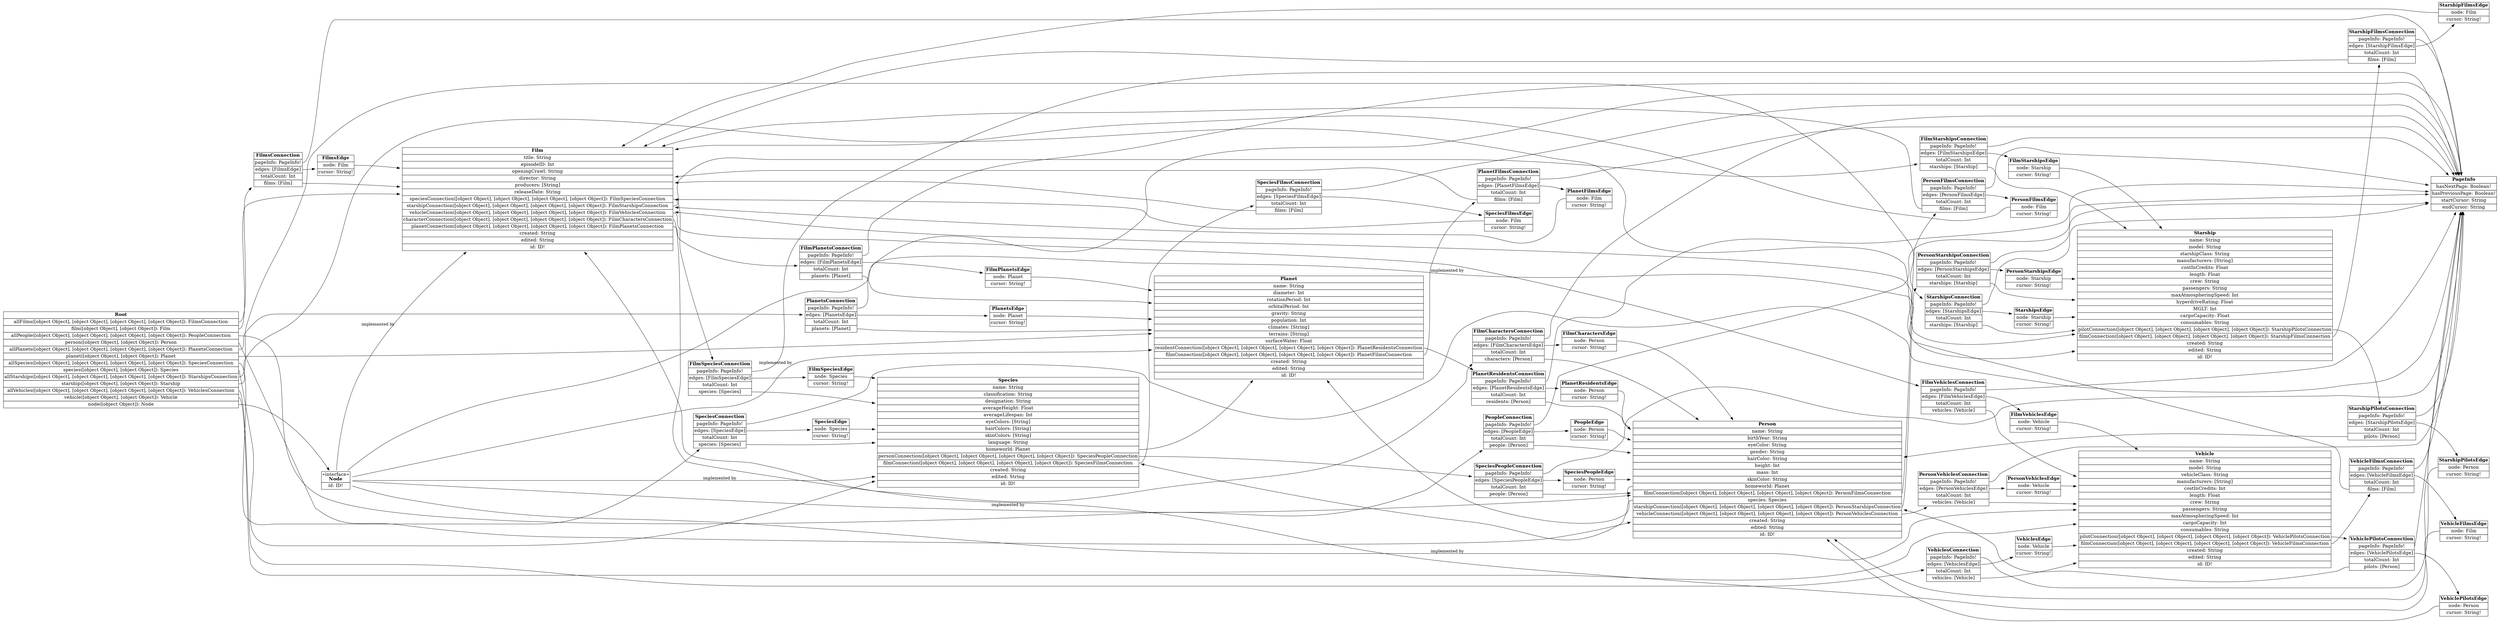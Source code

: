 digraph erd {
graph [
  rankdir = "LR"
];
node [
  fontsize = "16"
  shape = "plaintext"
];
edge [
];
"Root" [label=<<TABLE COLOR="BLACK" BORDER="0" CELLBORDER="1" CELLSPACING="0"><TR><TD PORT="__title"><FONT COLOR="BLACK"><B>Root</B></FONT></TD></TR><TR><TD ALIGN="CENTER" PORT="allFilmsport"><FONT COLOR="BLACK">allFilms([object Object], [object Object], [object Object], [object Object]): FilmsConnection</FONT></TD></TR>,<TR><TD ALIGN="CENTER" PORT="filmport"><FONT COLOR="BLACK">film([object Object], [object Object]): Film</FONT></TD></TR>,<TR><TD ALIGN="CENTER" PORT="allPeopleport"><FONT COLOR="BLACK">allPeople([object Object], [object Object], [object Object], [object Object]): PeopleConnection</FONT></TD></TR>,<TR><TD ALIGN="CENTER" PORT="personport"><FONT COLOR="BLACK">person([object Object], [object Object]): Person</FONT></TD></TR>,<TR><TD ALIGN="CENTER" PORT="allPlanetsport"><FONT COLOR="BLACK">allPlanets([object Object], [object Object], [object Object], [object Object]): PlanetsConnection</FONT></TD></TR>,<TR><TD ALIGN="CENTER" PORT="planetport"><FONT COLOR="BLACK">planet([object Object], [object Object]): Planet</FONT></TD></TR>,<TR><TD ALIGN="CENTER" PORT="allSpeciesport"><FONT COLOR="BLACK">allSpecies([object Object], [object Object], [object Object], [object Object]): SpeciesConnection</FONT></TD></TR>,<TR><TD ALIGN="CENTER" PORT="speciesport"><FONT COLOR="BLACK">species([object Object], [object Object]): Species</FONT></TD></TR>,<TR><TD ALIGN="CENTER" PORT="allStarshipsport"><FONT COLOR="BLACK">allStarships([object Object], [object Object], [object Object], [object Object]): StarshipsConnection</FONT></TD></TR>,<TR><TD ALIGN="CENTER" PORT="starshipport"><FONT COLOR="BLACK">starship([object Object], [object Object]): Starship</FONT></TD></TR>,<TR><TD ALIGN="CENTER" PORT="allVehiclesport"><FONT COLOR="BLACK">allVehicles([object Object], [object Object], [object Object], [object Object]): VehiclesConnection</FONT></TD></TR>,<TR><TD ALIGN="CENTER" PORT="vehicleport"><FONT COLOR="BLACK">vehicle([object Object], [object Object]): Vehicle</FONT></TD></TR>,<TR><TD ALIGN="CENTER" PORT="nodeport"><FONT COLOR="BLACK">node([object Object]): Node</FONT></TD></TR></TABLE>>];
"FilmsConnection" [label=<<TABLE COLOR="BLACK" BORDER="0" CELLBORDER="1" CELLSPACING="0"><TR><TD PORT="__title"><FONT COLOR="BLACK"><B>FilmsConnection</B></FONT></TD></TR><TR><TD ALIGN="CENTER" PORT="pageInfoport"><FONT COLOR="BLACK">pageInfo: PageInfo!</FONT></TD></TR>,<TR><TD ALIGN="CENTER" PORT="edgesport"><FONT COLOR="BLACK">edges: [FilmsEdge]</FONT></TD></TR>,<TR><TD ALIGN="CENTER" PORT="totalCountport"><FONT COLOR="BLACK">totalCount: Int</FONT></TD></TR>,<TR><TD ALIGN="CENTER" PORT="filmsport"><FONT COLOR="BLACK">films: [Film]</FONT></TD></TR></TABLE>>];
"Film" [label=<<TABLE COLOR="BLACK" BORDER="0" CELLBORDER="1" CELLSPACING="0"><TR><TD PORT="__title"><FONT COLOR="BLACK"><B>Film</B></FONT></TD></TR><TR><TD ALIGN="CENTER" PORT="titleport"><FONT COLOR="BLACK">title: String</FONT></TD></TR>,<TR><TD ALIGN="CENTER" PORT="episodeIDport"><FONT COLOR="BLACK">episodeID: Int</FONT></TD></TR>,<TR><TD ALIGN="CENTER" PORT="openingCrawlport"><FONT COLOR="BLACK">openingCrawl: String</FONT></TD></TR>,<TR><TD ALIGN="CENTER" PORT="directorport"><FONT COLOR="BLACK">director: String</FONT></TD></TR>,<TR><TD ALIGN="CENTER" PORT="producersport"><FONT COLOR="BLACK">producers: [String]</FONT></TD></TR>,<TR><TD ALIGN="CENTER" PORT="releaseDateport"><FONT COLOR="BLACK">releaseDate: String</FONT></TD></TR>,<TR><TD ALIGN="CENTER" PORT="speciesConnectionport"><FONT COLOR="BLACK">speciesConnection([object Object], [object Object], [object Object], [object Object]): FilmSpeciesConnection</FONT></TD></TR>,<TR><TD ALIGN="CENTER" PORT="starshipConnectionport"><FONT COLOR="BLACK">starshipConnection([object Object], [object Object], [object Object], [object Object]): FilmStarshipsConnection</FONT></TD></TR>,<TR><TD ALIGN="CENTER" PORT="vehicleConnectionport"><FONT COLOR="BLACK">vehicleConnection([object Object], [object Object], [object Object], [object Object]): FilmVehiclesConnection</FONT></TD></TR>,<TR><TD ALIGN="CENTER" PORT="characterConnectionport"><FONT COLOR="BLACK">characterConnection([object Object], [object Object], [object Object], [object Object]): FilmCharactersConnection</FONT></TD></TR>,<TR><TD ALIGN="CENTER" PORT="planetConnectionport"><FONT COLOR="BLACK">planetConnection([object Object], [object Object], [object Object], [object Object]): FilmPlanetsConnection</FONT></TD></TR>,<TR><TD ALIGN="CENTER" PORT="createdport"><FONT COLOR="BLACK">created: String</FONT></TD></TR>,<TR><TD ALIGN="CENTER" PORT="editedport"><FONT COLOR="BLACK">edited: String</FONT></TD></TR>,<TR><TD ALIGN="CENTER" PORT="idport"><FONT COLOR="BLACK">id: ID!</FONT></TD></TR></TABLE>>];
"PeopleConnection" [label=<<TABLE COLOR="BLACK" BORDER="0" CELLBORDER="1" CELLSPACING="0"><TR><TD PORT="__title"><FONT COLOR="BLACK"><B>PeopleConnection</B></FONT></TD></TR><TR><TD ALIGN="CENTER" PORT="pageInfoport"><FONT COLOR="BLACK">pageInfo: PageInfo!</FONT></TD></TR>,<TR><TD ALIGN="CENTER" PORT="edgesport"><FONT COLOR="BLACK">edges: [PeopleEdge]</FONT></TD></TR>,<TR><TD ALIGN="CENTER" PORT="totalCountport"><FONT COLOR="BLACK">totalCount: Int</FONT></TD></TR>,<TR><TD ALIGN="CENTER" PORT="peopleport"><FONT COLOR="BLACK">people: [Person]</FONT></TD></TR></TABLE>>];
"Person" [label=<<TABLE COLOR="BLACK" BORDER="0" CELLBORDER="1" CELLSPACING="0"><TR><TD PORT="__title"><FONT COLOR="BLACK"><B>Person</B></FONT></TD></TR><TR><TD ALIGN="CENTER" PORT="nameport"><FONT COLOR="BLACK">name: String</FONT></TD></TR>,<TR><TD ALIGN="CENTER" PORT="birthYearport"><FONT COLOR="BLACK">birthYear: String</FONT></TD></TR>,<TR><TD ALIGN="CENTER" PORT="eyeColorport"><FONT COLOR="BLACK">eyeColor: String</FONT></TD></TR>,<TR><TD ALIGN="CENTER" PORT="genderport"><FONT COLOR="BLACK">gender: String</FONT></TD></TR>,<TR><TD ALIGN="CENTER" PORT="hairColorport"><FONT COLOR="BLACK">hairColor: String</FONT></TD></TR>,<TR><TD ALIGN="CENTER" PORT="heightport"><FONT COLOR="BLACK">height: Int</FONT></TD></TR>,<TR><TD ALIGN="CENTER" PORT="massport"><FONT COLOR="BLACK">mass: Int</FONT></TD></TR>,<TR><TD ALIGN="CENTER" PORT="skinColorport"><FONT COLOR="BLACK">skinColor: String</FONT></TD></TR>,<TR><TD ALIGN="CENTER" PORT="homeworldport"><FONT COLOR="BLACK">homeworld: Planet</FONT></TD></TR>,<TR><TD ALIGN="CENTER" PORT="filmConnectionport"><FONT COLOR="BLACK">filmConnection([object Object], [object Object], [object Object], [object Object]): PersonFilmsConnection</FONT></TD></TR>,<TR><TD ALIGN="CENTER" PORT="speciesport"><FONT COLOR="BLACK">species: Species</FONT></TD></TR>,<TR><TD ALIGN="CENTER" PORT="starshipConnectionport"><FONT COLOR="BLACK">starshipConnection([object Object], [object Object], [object Object], [object Object]): PersonStarshipsConnection</FONT></TD></TR>,<TR><TD ALIGN="CENTER" PORT="vehicleConnectionport"><FONT COLOR="BLACK">vehicleConnection([object Object], [object Object], [object Object], [object Object]): PersonVehiclesConnection</FONT></TD></TR>,<TR><TD ALIGN="CENTER" PORT="createdport"><FONT COLOR="BLACK">created: String</FONT></TD></TR>,<TR><TD ALIGN="CENTER" PORT="editedport"><FONT COLOR="BLACK">edited: String</FONT></TD></TR>,<TR><TD ALIGN="CENTER" PORT="idport"><FONT COLOR="BLACK">id: ID!</FONT></TD></TR></TABLE>>];
"PlanetsConnection" [label=<<TABLE COLOR="BLACK" BORDER="0" CELLBORDER="1" CELLSPACING="0"><TR><TD PORT="__title"><FONT COLOR="BLACK"><B>PlanetsConnection</B></FONT></TD></TR><TR><TD ALIGN="CENTER" PORT="pageInfoport"><FONT COLOR="BLACK">pageInfo: PageInfo!</FONT></TD></TR>,<TR><TD ALIGN="CENTER" PORT="edgesport"><FONT COLOR="BLACK">edges: [PlanetsEdge]</FONT></TD></TR>,<TR><TD ALIGN="CENTER" PORT="totalCountport"><FONT COLOR="BLACK">totalCount: Int</FONT></TD></TR>,<TR><TD ALIGN="CENTER" PORT="planetsport"><FONT COLOR="BLACK">planets: [Planet]</FONT></TD></TR></TABLE>>];
"Planet" [label=<<TABLE COLOR="BLACK" BORDER="0" CELLBORDER="1" CELLSPACING="0"><TR><TD PORT="__title"><FONT COLOR="BLACK"><B>Planet</B></FONT></TD></TR><TR><TD ALIGN="CENTER" PORT="nameport"><FONT COLOR="BLACK">name: String</FONT></TD></TR>,<TR><TD ALIGN="CENTER" PORT="diameterport"><FONT COLOR="BLACK">diameter: Int</FONT></TD></TR>,<TR><TD ALIGN="CENTER" PORT="rotationPeriodport"><FONT COLOR="BLACK">rotationPeriod: Int</FONT></TD></TR>,<TR><TD ALIGN="CENTER" PORT="orbitalPeriodport"><FONT COLOR="BLACK">orbitalPeriod: Int</FONT></TD></TR>,<TR><TD ALIGN="CENTER" PORT="gravityport"><FONT COLOR="BLACK">gravity: String</FONT></TD></TR>,<TR><TD ALIGN="CENTER" PORT="populationport"><FONT COLOR="BLACK">population: Int</FONT></TD></TR>,<TR><TD ALIGN="CENTER" PORT="climatesport"><FONT COLOR="BLACK">climates: [String]</FONT></TD></TR>,<TR><TD ALIGN="CENTER" PORT="terrainsport"><FONT COLOR="BLACK">terrains: [String]</FONT></TD></TR>,<TR><TD ALIGN="CENTER" PORT="surfaceWaterport"><FONT COLOR="BLACK">surfaceWater: Float</FONT></TD></TR>,<TR><TD ALIGN="CENTER" PORT="residentConnectionport"><FONT COLOR="BLACK">residentConnection([object Object], [object Object], [object Object], [object Object]): PlanetResidentsConnection</FONT></TD></TR>,<TR><TD ALIGN="CENTER" PORT="filmConnectionport"><FONT COLOR="BLACK">filmConnection([object Object], [object Object], [object Object], [object Object]): PlanetFilmsConnection</FONT></TD></TR>,<TR><TD ALIGN="CENTER" PORT="createdport"><FONT COLOR="BLACK">created: String</FONT></TD></TR>,<TR><TD ALIGN="CENTER" PORT="editedport"><FONT COLOR="BLACK">edited: String</FONT></TD></TR>,<TR><TD ALIGN="CENTER" PORT="idport"><FONT COLOR="BLACK">id: ID!</FONT></TD></TR></TABLE>>];
"SpeciesConnection" [label=<<TABLE COLOR="BLACK" BORDER="0" CELLBORDER="1" CELLSPACING="0"><TR><TD PORT="__title"><FONT COLOR="BLACK"><B>SpeciesConnection</B></FONT></TD></TR><TR><TD ALIGN="CENTER" PORT="pageInfoport"><FONT COLOR="BLACK">pageInfo: PageInfo!</FONT></TD></TR>,<TR><TD ALIGN="CENTER" PORT="edgesport"><FONT COLOR="BLACK">edges: [SpeciesEdge]</FONT></TD></TR>,<TR><TD ALIGN="CENTER" PORT="totalCountport"><FONT COLOR="BLACK">totalCount: Int</FONT></TD></TR>,<TR><TD ALIGN="CENTER" PORT="speciesport"><FONT COLOR="BLACK">species: [Species]</FONT></TD></TR></TABLE>>];
"Species" [label=<<TABLE COLOR="BLACK" BORDER="0" CELLBORDER="1" CELLSPACING="0"><TR><TD PORT="__title"><FONT COLOR="BLACK"><B>Species</B></FONT></TD></TR><TR><TD ALIGN="CENTER" PORT="nameport"><FONT COLOR="BLACK">name: String</FONT></TD></TR>,<TR><TD ALIGN="CENTER" PORT="classificationport"><FONT COLOR="BLACK">classification: String</FONT></TD></TR>,<TR><TD ALIGN="CENTER" PORT="designationport"><FONT COLOR="BLACK">designation: String</FONT></TD></TR>,<TR><TD ALIGN="CENTER" PORT="averageHeightport"><FONT COLOR="BLACK">averageHeight: Float</FONT></TD></TR>,<TR><TD ALIGN="CENTER" PORT="averageLifespanport"><FONT COLOR="BLACK">averageLifespan: Int</FONT></TD></TR>,<TR><TD ALIGN="CENTER" PORT="eyeColorsport"><FONT COLOR="BLACK">eyeColors: [String]</FONT></TD></TR>,<TR><TD ALIGN="CENTER" PORT="hairColorsport"><FONT COLOR="BLACK">hairColors: [String]</FONT></TD></TR>,<TR><TD ALIGN="CENTER" PORT="skinColorsport"><FONT COLOR="BLACK">skinColors: [String]</FONT></TD></TR>,<TR><TD ALIGN="CENTER" PORT="languageport"><FONT COLOR="BLACK">language: String</FONT></TD></TR>,<TR><TD ALIGN="CENTER" PORT="homeworldport"><FONT COLOR="BLACK">homeworld: Planet</FONT></TD></TR>,<TR><TD ALIGN="CENTER" PORT="personConnectionport"><FONT COLOR="BLACK">personConnection([object Object], [object Object], [object Object], [object Object]): SpeciesPeopleConnection</FONT></TD></TR>,<TR><TD ALIGN="CENTER" PORT="filmConnectionport"><FONT COLOR="BLACK">filmConnection([object Object], [object Object], [object Object], [object Object]): SpeciesFilmsConnection</FONT></TD></TR>,<TR><TD ALIGN="CENTER" PORT="createdport"><FONT COLOR="BLACK">created: String</FONT></TD></TR>,<TR><TD ALIGN="CENTER" PORT="editedport"><FONT COLOR="BLACK">edited: String</FONT></TD></TR>,<TR><TD ALIGN="CENTER" PORT="idport"><FONT COLOR="BLACK">id: ID!</FONT></TD></TR></TABLE>>];
"StarshipsConnection" [label=<<TABLE COLOR="BLACK" BORDER="0" CELLBORDER="1" CELLSPACING="0"><TR><TD PORT="__title"><FONT COLOR="BLACK"><B>StarshipsConnection</B></FONT></TD></TR><TR><TD ALIGN="CENTER" PORT="pageInfoport"><FONT COLOR="BLACK">pageInfo: PageInfo!</FONT></TD></TR>,<TR><TD ALIGN="CENTER" PORT="edgesport"><FONT COLOR="BLACK">edges: [StarshipsEdge]</FONT></TD></TR>,<TR><TD ALIGN="CENTER" PORT="totalCountport"><FONT COLOR="BLACK">totalCount: Int</FONT></TD></TR>,<TR><TD ALIGN="CENTER" PORT="starshipsport"><FONT COLOR="BLACK">starships: [Starship]</FONT></TD></TR></TABLE>>];
"Starship" [label=<<TABLE COLOR="BLACK" BORDER="0" CELLBORDER="1" CELLSPACING="0"><TR><TD PORT="__title"><FONT COLOR="BLACK"><B>Starship</B></FONT></TD></TR><TR><TD ALIGN="CENTER" PORT="nameport"><FONT COLOR="BLACK">name: String</FONT></TD></TR>,<TR><TD ALIGN="CENTER" PORT="modelport"><FONT COLOR="BLACK">model: String</FONT></TD></TR>,<TR><TD ALIGN="CENTER" PORT="starshipClassport"><FONT COLOR="BLACK">starshipClass: String</FONT></TD></TR>,<TR><TD ALIGN="CENTER" PORT="manufacturersport"><FONT COLOR="BLACK">manufacturers: [String]</FONT></TD></TR>,<TR><TD ALIGN="CENTER" PORT="costInCreditsport"><FONT COLOR="BLACK">costInCredits: Float</FONT></TD></TR>,<TR><TD ALIGN="CENTER" PORT="lengthport"><FONT COLOR="BLACK">length: Float</FONT></TD></TR>,<TR><TD ALIGN="CENTER" PORT="crewport"><FONT COLOR="BLACK">crew: String</FONT></TD></TR>,<TR><TD ALIGN="CENTER" PORT="passengersport"><FONT COLOR="BLACK">passengers: String</FONT></TD></TR>,<TR><TD ALIGN="CENTER" PORT="maxAtmospheringSpeedport"><FONT COLOR="BLACK">maxAtmospheringSpeed: Int</FONT></TD></TR>,<TR><TD ALIGN="CENTER" PORT="hyperdriveRatingport"><FONT COLOR="BLACK">hyperdriveRating: Float</FONT></TD></TR>,<TR><TD ALIGN="CENTER" PORT="MGLTport"><FONT COLOR="BLACK">MGLT: Int</FONT></TD></TR>,<TR><TD ALIGN="CENTER" PORT="cargoCapacityport"><FONT COLOR="BLACK">cargoCapacity: Float</FONT></TD></TR>,<TR><TD ALIGN="CENTER" PORT="consumablesport"><FONT COLOR="BLACK">consumables: String</FONT></TD></TR>,<TR><TD ALIGN="CENTER" PORT="pilotConnectionport"><FONT COLOR="BLACK">pilotConnection([object Object], [object Object], [object Object], [object Object]): StarshipPilotsConnection</FONT></TD></TR>,<TR><TD ALIGN="CENTER" PORT="filmConnectionport"><FONT COLOR="BLACK">filmConnection([object Object], [object Object], [object Object], [object Object]): StarshipFilmsConnection</FONT></TD></TR>,<TR><TD ALIGN="CENTER" PORT="createdport"><FONT COLOR="BLACK">created: String</FONT></TD></TR>,<TR><TD ALIGN="CENTER" PORT="editedport"><FONT COLOR="BLACK">edited: String</FONT></TD></TR>,<TR><TD ALIGN="CENTER" PORT="idport"><FONT COLOR="BLACK">id: ID!</FONT></TD></TR></TABLE>>];
"VehiclesConnection" [label=<<TABLE COLOR="BLACK" BORDER="0" CELLBORDER="1" CELLSPACING="0"><TR><TD PORT="__title"><FONT COLOR="BLACK"><B>VehiclesConnection</B></FONT></TD></TR><TR><TD ALIGN="CENTER" PORT="pageInfoport"><FONT COLOR="BLACK">pageInfo: PageInfo!</FONT></TD></TR>,<TR><TD ALIGN="CENTER" PORT="edgesport"><FONT COLOR="BLACK">edges: [VehiclesEdge]</FONT></TD></TR>,<TR><TD ALIGN="CENTER" PORT="totalCountport"><FONT COLOR="BLACK">totalCount: Int</FONT></TD></TR>,<TR><TD ALIGN="CENTER" PORT="vehiclesport"><FONT COLOR="BLACK">vehicles: [Vehicle]</FONT></TD></TR></TABLE>>];
"Vehicle" [label=<<TABLE COLOR="BLACK" BORDER="0" CELLBORDER="1" CELLSPACING="0"><TR><TD PORT="__title"><FONT COLOR="BLACK"><B>Vehicle</B></FONT></TD></TR><TR><TD ALIGN="CENTER" PORT="nameport"><FONT COLOR="BLACK">name: String</FONT></TD></TR>,<TR><TD ALIGN="CENTER" PORT="modelport"><FONT COLOR="BLACK">model: String</FONT></TD></TR>,<TR><TD ALIGN="CENTER" PORT="vehicleClassport"><FONT COLOR="BLACK">vehicleClass: String</FONT></TD></TR>,<TR><TD ALIGN="CENTER" PORT="manufacturersport"><FONT COLOR="BLACK">manufacturers: [String]</FONT></TD></TR>,<TR><TD ALIGN="CENTER" PORT="costInCreditsport"><FONT COLOR="BLACK">costInCredits: Int</FONT></TD></TR>,<TR><TD ALIGN="CENTER" PORT="lengthport"><FONT COLOR="BLACK">length: Float</FONT></TD></TR>,<TR><TD ALIGN="CENTER" PORT="crewport"><FONT COLOR="BLACK">crew: String</FONT></TD></TR>,<TR><TD ALIGN="CENTER" PORT="passengersport"><FONT COLOR="BLACK">passengers: String</FONT></TD></TR>,<TR><TD ALIGN="CENTER" PORT="maxAtmospheringSpeedport"><FONT COLOR="BLACK">maxAtmospheringSpeed: Int</FONT></TD></TR>,<TR><TD ALIGN="CENTER" PORT="cargoCapacityport"><FONT COLOR="BLACK">cargoCapacity: Int</FONT></TD></TR>,<TR><TD ALIGN="CENTER" PORT="consumablesport"><FONT COLOR="BLACK">consumables: String</FONT></TD></TR>,<TR><TD ALIGN="CENTER" PORT="pilotConnectionport"><FONT COLOR="BLACK">pilotConnection([object Object], [object Object], [object Object], [object Object]): VehiclePilotsConnection</FONT></TD></TR>,<TR><TD ALIGN="CENTER" PORT="filmConnectionport"><FONT COLOR="BLACK">filmConnection([object Object], [object Object], [object Object], [object Object]): VehicleFilmsConnection</FONT></TD></TR>,<TR><TD ALIGN="CENTER" PORT="createdport"><FONT COLOR="BLACK">created: String</FONT></TD></TR>,<TR><TD ALIGN="CENTER" PORT="editedport"><FONT COLOR="BLACK">edited: String</FONT></TD></TR>,<TR><TD ALIGN="CENTER" PORT="idport"><FONT COLOR="BLACK">id: ID!</FONT></TD></TR></TABLE>>];
"PageInfo" [label=<<TABLE COLOR="BLACK" BORDER="0" CELLBORDER="1" CELLSPACING="0"><TR><TD PORT="__title"><FONT COLOR="BLACK"><B>PageInfo</B></FONT></TD></TR><TR><TD ALIGN="CENTER" PORT="hasNextPageport"><FONT COLOR="BLACK">hasNextPage: Boolean!</FONT></TD></TR>,<TR><TD ALIGN="CENTER" PORT="hasPreviousPageport"><FONT COLOR="BLACK">hasPreviousPage: Boolean!</FONT></TD></TR>,<TR><TD ALIGN="CENTER" PORT="startCursorport"><FONT COLOR="BLACK">startCursor: String</FONT></TD></TR>,<TR><TD ALIGN="CENTER" PORT="endCursorport"><FONT COLOR="BLACK">endCursor: String</FONT></TD></TR></TABLE>>];
"FilmsEdge" [label=<<TABLE COLOR="BLACK" BORDER="0" CELLBORDER="1" CELLSPACING="0"><TR><TD PORT="__title"><FONT COLOR="BLACK"><B>FilmsEdge</B></FONT></TD></TR><TR><TD ALIGN="CENTER" PORT="nodeport"><FONT COLOR="BLACK">node: Film</FONT></TD></TR>,<TR><TD ALIGN="CENTER" PORT="cursorport"><FONT COLOR="BLACK">cursor: String!</FONT></TD></TR></TABLE>>];
"FilmSpeciesConnection" [label=<<TABLE COLOR="BLACK" BORDER="0" CELLBORDER="1" CELLSPACING="0"><TR><TD PORT="__title"><FONT COLOR="BLACK"><B>FilmSpeciesConnection</B></FONT></TD></TR><TR><TD ALIGN="CENTER" PORT="pageInfoport"><FONT COLOR="BLACK">pageInfo: PageInfo!</FONT></TD></TR>,<TR><TD ALIGN="CENTER" PORT="edgesport"><FONT COLOR="BLACK">edges: [FilmSpeciesEdge]</FONT></TD></TR>,<TR><TD ALIGN="CENTER" PORT="totalCountport"><FONT COLOR="BLACK">totalCount: Int</FONT></TD></TR>,<TR><TD ALIGN="CENTER" PORT="speciesport"><FONT COLOR="BLACK">species: [Species]</FONT></TD></TR></TABLE>>];
"FilmStarshipsConnection" [label=<<TABLE COLOR="BLACK" BORDER="0" CELLBORDER="1" CELLSPACING="0"><TR><TD PORT="__title"><FONT COLOR="BLACK"><B>FilmStarshipsConnection</B></FONT></TD></TR><TR><TD ALIGN="CENTER" PORT="pageInfoport"><FONT COLOR="BLACK">pageInfo: PageInfo!</FONT></TD></TR>,<TR><TD ALIGN="CENTER" PORT="edgesport"><FONT COLOR="BLACK">edges: [FilmStarshipsEdge]</FONT></TD></TR>,<TR><TD ALIGN="CENTER" PORT="totalCountport"><FONT COLOR="BLACK">totalCount: Int</FONT></TD></TR>,<TR><TD ALIGN="CENTER" PORT="starshipsport"><FONT COLOR="BLACK">starships: [Starship]</FONT></TD></TR></TABLE>>];
"FilmVehiclesConnection" [label=<<TABLE COLOR="BLACK" BORDER="0" CELLBORDER="1" CELLSPACING="0"><TR><TD PORT="__title"><FONT COLOR="BLACK"><B>FilmVehiclesConnection</B></FONT></TD></TR><TR><TD ALIGN="CENTER" PORT="pageInfoport"><FONT COLOR="BLACK">pageInfo: PageInfo!</FONT></TD></TR>,<TR><TD ALIGN="CENTER" PORT="edgesport"><FONT COLOR="BLACK">edges: [FilmVehiclesEdge]</FONT></TD></TR>,<TR><TD ALIGN="CENTER" PORT="totalCountport"><FONT COLOR="BLACK">totalCount: Int</FONT></TD></TR>,<TR><TD ALIGN="CENTER" PORT="vehiclesport"><FONT COLOR="BLACK">vehicles: [Vehicle]</FONT></TD></TR></TABLE>>];
"FilmCharactersConnection" [label=<<TABLE COLOR="BLACK" BORDER="0" CELLBORDER="1" CELLSPACING="0"><TR><TD PORT="__title"><FONT COLOR="BLACK"><B>FilmCharactersConnection</B></FONT></TD></TR><TR><TD ALIGN="CENTER" PORT="pageInfoport"><FONT COLOR="BLACK">pageInfo: PageInfo!</FONT></TD></TR>,<TR><TD ALIGN="CENTER" PORT="edgesport"><FONT COLOR="BLACK">edges: [FilmCharactersEdge]</FONT></TD></TR>,<TR><TD ALIGN="CENTER" PORT="totalCountport"><FONT COLOR="BLACK">totalCount: Int</FONT></TD></TR>,<TR><TD ALIGN="CENTER" PORT="charactersport"><FONT COLOR="BLACK">characters: [Person]</FONT></TD></TR></TABLE>>];
"FilmPlanetsConnection" [label=<<TABLE COLOR="BLACK" BORDER="0" CELLBORDER="1" CELLSPACING="0"><TR><TD PORT="__title"><FONT COLOR="BLACK"><B>FilmPlanetsConnection</B></FONT></TD></TR><TR><TD ALIGN="CENTER" PORT="pageInfoport"><FONT COLOR="BLACK">pageInfo: PageInfo!</FONT></TD></TR>,<TR><TD ALIGN="CENTER" PORT="edgesport"><FONT COLOR="BLACK">edges: [FilmPlanetsEdge]</FONT></TD></TR>,<TR><TD ALIGN="CENTER" PORT="totalCountport"><FONT COLOR="BLACK">totalCount: Int</FONT></TD></TR>,<TR><TD ALIGN="CENTER" PORT="planetsport"><FONT COLOR="BLACK">planets: [Planet]</FONT></TD></TR></TABLE>>];
"PeopleEdge" [label=<<TABLE COLOR="BLACK" BORDER="0" CELLBORDER="1" CELLSPACING="0"><TR><TD PORT="__title"><FONT COLOR="BLACK"><B>PeopleEdge</B></FONT></TD></TR><TR><TD ALIGN="CENTER" PORT="nodeport"><FONT COLOR="BLACK">node: Person</FONT></TD></TR>,<TR><TD ALIGN="CENTER" PORT="cursorport"><FONT COLOR="BLACK">cursor: String!</FONT></TD></TR></TABLE>>];
"PersonFilmsConnection" [label=<<TABLE COLOR="BLACK" BORDER="0" CELLBORDER="1" CELLSPACING="0"><TR><TD PORT="__title"><FONT COLOR="BLACK"><B>PersonFilmsConnection</B></FONT></TD></TR><TR><TD ALIGN="CENTER" PORT="pageInfoport"><FONT COLOR="BLACK">pageInfo: PageInfo!</FONT></TD></TR>,<TR><TD ALIGN="CENTER" PORT="edgesport"><FONT COLOR="BLACK">edges: [PersonFilmsEdge]</FONT></TD></TR>,<TR><TD ALIGN="CENTER" PORT="totalCountport"><FONT COLOR="BLACK">totalCount: Int</FONT></TD></TR>,<TR><TD ALIGN="CENTER" PORT="filmsport"><FONT COLOR="BLACK">films: [Film]</FONT></TD></TR></TABLE>>];
"PersonStarshipsConnection" [label=<<TABLE COLOR="BLACK" BORDER="0" CELLBORDER="1" CELLSPACING="0"><TR><TD PORT="__title"><FONT COLOR="BLACK"><B>PersonStarshipsConnection</B></FONT></TD></TR><TR><TD ALIGN="CENTER" PORT="pageInfoport"><FONT COLOR="BLACK">pageInfo: PageInfo!</FONT></TD></TR>,<TR><TD ALIGN="CENTER" PORT="edgesport"><FONT COLOR="BLACK">edges: [PersonStarshipsEdge]</FONT></TD></TR>,<TR><TD ALIGN="CENTER" PORT="totalCountport"><FONT COLOR="BLACK">totalCount: Int</FONT></TD></TR>,<TR><TD ALIGN="CENTER" PORT="starshipsport"><FONT COLOR="BLACK">starships: [Starship]</FONT></TD></TR></TABLE>>];
"PersonVehiclesConnection" [label=<<TABLE COLOR="BLACK" BORDER="0" CELLBORDER="1" CELLSPACING="0"><TR><TD PORT="__title"><FONT COLOR="BLACK"><B>PersonVehiclesConnection</B></FONT></TD></TR><TR><TD ALIGN="CENTER" PORT="pageInfoport"><FONT COLOR="BLACK">pageInfo: PageInfo!</FONT></TD></TR>,<TR><TD ALIGN="CENTER" PORT="edgesport"><FONT COLOR="BLACK">edges: [PersonVehiclesEdge]</FONT></TD></TR>,<TR><TD ALIGN="CENTER" PORT="totalCountport"><FONT COLOR="BLACK">totalCount: Int</FONT></TD></TR>,<TR><TD ALIGN="CENTER" PORT="vehiclesport"><FONT COLOR="BLACK">vehicles: [Vehicle]</FONT></TD></TR></TABLE>>];
"PlanetsEdge" [label=<<TABLE COLOR="BLACK" BORDER="0" CELLBORDER="1" CELLSPACING="0"><TR><TD PORT="__title"><FONT COLOR="BLACK"><B>PlanetsEdge</B></FONT></TD></TR><TR><TD ALIGN="CENTER" PORT="nodeport"><FONT COLOR="BLACK">node: Planet</FONT></TD></TR>,<TR><TD ALIGN="CENTER" PORT="cursorport"><FONT COLOR="BLACK">cursor: String!</FONT></TD></TR></TABLE>>];
"PlanetResidentsConnection" [label=<<TABLE COLOR="BLACK" BORDER="0" CELLBORDER="1" CELLSPACING="0"><TR><TD PORT="__title"><FONT COLOR="BLACK"><B>PlanetResidentsConnection</B></FONT></TD></TR><TR><TD ALIGN="CENTER" PORT="pageInfoport"><FONT COLOR="BLACK">pageInfo: PageInfo!</FONT></TD></TR>,<TR><TD ALIGN="CENTER" PORT="edgesport"><FONT COLOR="BLACK">edges: [PlanetResidentsEdge]</FONT></TD></TR>,<TR><TD ALIGN="CENTER" PORT="totalCountport"><FONT COLOR="BLACK">totalCount: Int</FONT></TD></TR>,<TR><TD ALIGN="CENTER" PORT="residentsport"><FONT COLOR="BLACK">residents: [Person]</FONT></TD></TR></TABLE>>];
"PlanetFilmsConnection" [label=<<TABLE COLOR="BLACK" BORDER="0" CELLBORDER="1" CELLSPACING="0"><TR><TD PORT="__title"><FONT COLOR="BLACK"><B>PlanetFilmsConnection</B></FONT></TD></TR><TR><TD ALIGN="CENTER" PORT="pageInfoport"><FONT COLOR="BLACK">pageInfo: PageInfo!</FONT></TD></TR>,<TR><TD ALIGN="CENTER" PORT="edgesport"><FONT COLOR="BLACK">edges: [PlanetFilmsEdge]</FONT></TD></TR>,<TR><TD ALIGN="CENTER" PORT="totalCountport"><FONT COLOR="BLACK">totalCount: Int</FONT></TD></TR>,<TR><TD ALIGN="CENTER" PORT="filmsport"><FONT COLOR="BLACK">films: [Film]</FONT></TD></TR></TABLE>>];
"SpeciesEdge" [label=<<TABLE COLOR="BLACK" BORDER="0" CELLBORDER="1" CELLSPACING="0"><TR><TD PORT="__title"><FONT COLOR="BLACK"><B>SpeciesEdge</B></FONT></TD></TR><TR><TD ALIGN="CENTER" PORT="nodeport"><FONT COLOR="BLACK">node: Species</FONT></TD></TR>,<TR><TD ALIGN="CENTER" PORT="cursorport"><FONT COLOR="BLACK">cursor: String!</FONT></TD></TR></TABLE>>];
"SpeciesPeopleConnection" [label=<<TABLE COLOR="BLACK" BORDER="0" CELLBORDER="1" CELLSPACING="0"><TR><TD PORT="__title"><FONT COLOR="BLACK"><B>SpeciesPeopleConnection</B></FONT></TD></TR><TR><TD ALIGN="CENTER" PORT="pageInfoport"><FONT COLOR="BLACK">pageInfo: PageInfo!</FONT></TD></TR>,<TR><TD ALIGN="CENTER" PORT="edgesport"><FONT COLOR="BLACK">edges: [SpeciesPeopleEdge]</FONT></TD></TR>,<TR><TD ALIGN="CENTER" PORT="totalCountport"><FONT COLOR="BLACK">totalCount: Int</FONT></TD></TR>,<TR><TD ALIGN="CENTER" PORT="peopleport"><FONT COLOR="BLACK">people: [Person]</FONT></TD></TR></TABLE>>];
"SpeciesFilmsConnection" [label=<<TABLE COLOR="BLACK" BORDER="0" CELLBORDER="1" CELLSPACING="0"><TR><TD PORT="__title"><FONT COLOR="BLACK"><B>SpeciesFilmsConnection</B></FONT></TD></TR><TR><TD ALIGN="CENTER" PORT="pageInfoport"><FONT COLOR="BLACK">pageInfo: PageInfo!</FONT></TD></TR>,<TR><TD ALIGN="CENTER" PORT="edgesport"><FONT COLOR="BLACK">edges: [SpeciesFilmsEdge]</FONT></TD></TR>,<TR><TD ALIGN="CENTER" PORT="totalCountport"><FONT COLOR="BLACK">totalCount: Int</FONT></TD></TR>,<TR><TD ALIGN="CENTER" PORT="filmsport"><FONT COLOR="BLACK">films: [Film]</FONT></TD></TR></TABLE>>];
"StarshipsEdge" [label=<<TABLE COLOR="BLACK" BORDER="0" CELLBORDER="1" CELLSPACING="0"><TR><TD PORT="__title"><FONT COLOR="BLACK"><B>StarshipsEdge</B></FONT></TD></TR><TR><TD ALIGN="CENTER" PORT="nodeport"><FONT COLOR="BLACK">node: Starship</FONT></TD></TR>,<TR><TD ALIGN="CENTER" PORT="cursorport"><FONT COLOR="BLACK">cursor: String!</FONT></TD></TR></TABLE>>];
"StarshipPilotsConnection" [label=<<TABLE COLOR="BLACK" BORDER="0" CELLBORDER="1" CELLSPACING="0"><TR><TD PORT="__title"><FONT COLOR="BLACK"><B>StarshipPilotsConnection</B></FONT></TD></TR><TR><TD ALIGN="CENTER" PORT="pageInfoport"><FONT COLOR="BLACK">pageInfo: PageInfo!</FONT></TD></TR>,<TR><TD ALIGN="CENTER" PORT="edgesport"><FONT COLOR="BLACK">edges: [StarshipPilotsEdge]</FONT></TD></TR>,<TR><TD ALIGN="CENTER" PORT="totalCountport"><FONT COLOR="BLACK">totalCount: Int</FONT></TD></TR>,<TR><TD ALIGN="CENTER" PORT="pilotsport"><FONT COLOR="BLACK">pilots: [Person]</FONT></TD></TR></TABLE>>];
"StarshipFilmsConnection" [label=<<TABLE COLOR="BLACK" BORDER="0" CELLBORDER="1" CELLSPACING="0"><TR><TD PORT="__title"><FONT COLOR="BLACK"><B>StarshipFilmsConnection</B></FONT></TD></TR><TR><TD ALIGN="CENTER" PORT="pageInfoport"><FONT COLOR="BLACK">pageInfo: PageInfo!</FONT></TD></TR>,<TR><TD ALIGN="CENTER" PORT="edgesport"><FONT COLOR="BLACK">edges: [StarshipFilmsEdge]</FONT></TD></TR>,<TR><TD ALIGN="CENTER" PORT="totalCountport"><FONT COLOR="BLACK">totalCount: Int</FONT></TD></TR>,<TR><TD ALIGN="CENTER" PORT="filmsport"><FONT COLOR="BLACK">films: [Film]</FONT></TD></TR></TABLE>>];
"VehiclesEdge" [label=<<TABLE COLOR="BLACK" BORDER="0" CELLBORDER="1" CELLSPACING="0"><TR><TD PORT="__title"><FONT COLOR="BLACK"><B>VehiclesEdge</B></FONT></TD></TR><TR><TD ALIGN="CENTER" PORT="nodeport"><FONT COLOR="BLACK">node: Vehicle</FONT></TD></TR>,<TR><TD ALIGN="CENTER" PORT="cursorport"><FONT COLOR="BLACK">cursor: String!</FONT></TD></TR></TABLE>>];
"VehiclePilotsConnection" [label=<<TABLE COLOR="BLACK" BORDER="0" CELLBORDER="1" CELLSPACING="0"><TR><TD PORT="__title"><FONT COLOR="BLACK"><B>VehiclePilotsConnection</B></FONT></TD></TR><TR><TD ALIGN="CENTER" PORT="pageInfoport"><FONT COLOR="BLACK">pageInfo: PageInfo!</FONT></TD></TR>,<TR><TD ALIGN="CENTER" PORT="edgesport"><FONT COLOR="BLACK">edges: [VehiclePilotsEdge]</FONT></TD></TR>,<TR><TD ALIGN="CENTER" PORT="totalCountport"><FONT COLOR="BLACK">totalCount: Int</FONT></TD></TR>,<TR><TD ALIGN="CENTER" PORT="pilotsport"><FONT COLOR="BLACK">pilots: [Person]</FONT></TD></TR></TABLE>>];
"VehicleFilmsConnection" [label=<<TABLE COLOR="BLACK" BORDER="0" CELLBORDER="1" CELLSPACING="0"><TR><TD PORT="__title"><FONT COLOR="BLACK"><B>VehicleFilmsConnection</B></FONT></TD></TR><TR><TD ALIGN="CENTER" PORT="pageInfoport"><FONT COLOR="BLACK">pageInfo: PageInfo!</FONT></TD></TR>,<TR><TD ALIGN="CENTER" PORT="edgesport"><FONT COLOR="BLACK">edges: [VehicleFilmsEdge]</FONT></TD></TR>,<TR><TD ALIGN="CENTER" PORT="totalCountport"><FONT COLOR="BLACK">totalCount: Int</FONT></TD></TR>,<TR><TD ALIGN="CENTER" PORT="filmsport"><FONT COLOR="BLACK">films: [Film]</FONT></TD></TR></TABLE>>];
"FilmSpeciesEdge" [label=<<TABLE COLOR="BLACK" BORDER="0" CELLBORDER="1" CELLSPACING="0"><TR><TD PORT="__title"><FONT COLOR="BLACK"><B>FilmSpeciesEdge</B></FONT></TD></TR><TR><TD ALIGN="CENTER" PORT="nodeport"><FONT COLOR="BLACK">node: Species</FONT></TD></TR>,<TR><TD ALIGN="CENTER" PORT="cursorport"><FONT COLOR="BLACK">cursor: String!</FONT></TD></TR></TABLE>>];
"FilmStarshipsEdge" [label=<<TABLE COLOR="BLACK" BORDER="0" CELLBORDER="1" CELLSPACING="0"><TR><TD PORT="__title"><FONT COLOR="BLACK"><B>FilmStarshipsEdge</B></FONT></TD></TR><TR><TD ALIGN="CENTER" PORT="nodeport"><FONT COLOR="BLACK">node: Starship</FONT></TD></TR>,<TR><TD ALIGN="CENTER" PORT="cursorport"><FONT COLOR="BLACK">cursor: String!</FONT></TD></TR></TABLE>>];
"FilmVehiclesEdge" [label=<<TABLE COLOR="BLACK" BORDER="0" CELLBORDER="1" CELLSPACING="0"><TR><TD PORT="__title"><FONT COLOR="BLACK"><B>FilmVehiclesEdge</B></FONT></TD></TR><TR><TD ALIGN="CENTER" PORT="nodeport"><FONT COLOR="BLACK">node: Vehicle</FONT></TD></TR>,<TR><TD ALIGN="CENTER" PORT="cursorport"><FONT COLOR="BLACK">cursor: String!</FONT></TD></TR></TABLE>>];
"FilmCharactersEdge" [label=<<TABLE COLOR="BLACK" BORDER="0" CELLBORDER="1" CELLSPACING="0"><TR><TD PORT="__title"><FONT COLOR="BLACK"><B>FilmCharactersEdge</B></FONT></TD></TR><TR><TD ALIGN="CENTER" PORT="nodeport"><FONT COLOR="BLACK">node: Person</FONT></TD></TR>,<TR><TD ALIGN="CENTER" PORT="cursorport"><FONT COLOR="BLACK">cursor: String!</FONT></TD></TR></TABLE>>];
"FilmPlanetsEdge" [label=<<TABLE COLOR="BLACK" BORDER="0" CELLBORDER="1" CELLSPACING="0"><TR><TD PORT="__title"><FONT COLOR="BLACK"><B>FilmPlanetsEdge</B></FONT></TD></TR><TR><TD ALIGN="CENTER" PORT="nodeport"><FONT COLOR="BLACK">node: Planet</FONT></TD></TR>,<TR><TD ALIGN="CENTER" PORT="cursorport"><FONT COLOR="BLACK">cursor: String!</FONT></TD></TR></TABLE>>];
"PersonFilmsEdge" [label=<<TABLE COLOR="BLACK" BORDER="0" CELLBORDER="1" CELLSPACING="0"><TR><TD PORT="__title"><FONT COLOR="BLACK"><B>PersonFilmsEdge</B></FONT></TD></TR><TR><TD ALIGN="CENTER" PORT="nodeport"><FONT COLOR="BLACK">node: Film</FONT></TD></TR>,<TR><TD ALIGN="CENTER" PORT="cursorport"><FONT COLOR="BLACK">cursor: String!</FONT></TD></TR></TABLE>>];
"PersonStarshipsEdge" [label=<<TABLE COLOR="BLACK" BORDER="0" CELLBORDER="1" CELLSPACING="0"><TR><TD PORT="__title"><FONT COLOR="BLACK"><B>PersonStarshipsEdge</B></FONT></TD></TR><TR><TD ALIGN="CENTER" PORT="nodeport"><FONT COLOR="BLACK">node: Starship</FONT></TD></TR>,<TR><TD ALIGN="CENTER" PORT="cursorport"><FONT COLOR="BLACK">cursor: String!</FONT></TD></TR></TABLE>>];
"PersonVehiclesEdge" [label=<<TABLE COLOR="BLACK" BORDER="0" CELLBORDER="1" CELLSPACING="0"><TR><TD PORT="__title"><FONT COLOR="BLACK"><B>PersonVehiclesEdge</B></FONT></TD></TR><TR><TD ALIGN="CENTER" PORT="nodeport"><FONT COLOR="BLACK">node: Vehicle</FONT></TD></TR>,<TR><TD ALIGN="CENTER" PORT="cursorport"><FONT COLOR="BLACK">cursor: String!</FONT></TD></TR></TABLE>>];
"PlanetResidentsEdge" [label=<<TABLE COLOR="BLACK" BORDER="0" CELLBORDER="1" CELLSPACING="0"><TR><TD PORT="__title"><FONT COLOR="BLACK"><B>PlanetResidentsEdge</B></FONT></TD></TR><TR><TD ALIGN="CENTER" PORT="nodeport"><FONT COLOR="BLACK">node: Person</FONT></TD></TR>,<TR><TD ALIGN="CENTER" PORT="cursorport"><FONT COLOR="BLACK">cursor: String!</FONT></TD></TR></TABLE>>];
"PlanetFilmsEdge" [label=<<TABLE COLOR="BLACK" BORDER="0" CELLBORDER="1" CELLSPACING="0"><TR><TD PORT="__title"><FONT COLOR="BLACK"><B>PlanetFilmsEdge</B></FONT></TD></TR><TR><TD ALIGN="CENTER" PORT="nodeport"><FONT COLOR="BLACK">node: Film</FONT></TD></TR>,<TR><TD ALIGN="CENTER" PORT="cursorport"><FONT COLOR="BLACK">cursor: String!</FONT></TD></TR></TABLE>>];
"SpeciesPeopleEdge" [label=<<TABLE COLOR="BLACK" BORDER="0" CELLBORDER="1" CELLSPACING="0"><TR><TD PORT="__title"><FONT COLOR="BLACK"><B>SpeciesPeopleEdge</B></FONT></TD></TR><TR><TD ALIGN="CENTER" PORT="nodeport"><FONT COLOR="BLACK">node: Person</FONT></TD></TR>,<TR><TD ALIGN="CENTER" PORT="cursorport"><FONT COLOR="BLACK">cursor: String!</FONT></TD></TR></TABLE>>];
"SpeciesFilmsEdge" [label=<<TABLE COLOR="BLACK" BORDER="0" CELLBORDER="1" CELLSPACING="0"><TR><TD PORT="__title"><FONT COLOR="BLACK"><B>SpeciesFilmsEdge</B></FONT></TD></TR><TR><TD ALIGN="CENTER" PORT="nodeport"><FONT COLOR="BLACK">node: Film</FONT></TD></TR>,<TR><TD ALIGN="CENTER" PORT="cursorport"><FONT COLOR="BLACK">cursor: String!</FONT></TD></TR></TABLE>>];
"StarshipPilotsEdge" [label=<<TABLE COLOR="BLACK" BORDER="0" CELLBORDER="1" CELLSPACING="0"><TR><TD PORT="__title"><FONT COLOR="BLACK"><B>StarshipPilotsEdge</B></FONT></TD></TR><TR><TD ALIGN="CENTER" PORT="nodeport"><FONT COLOR="BLACK">node: Person</FONT></TD></TR>,<TR><TD ALIGN="CENTER" PORT="cursorport"><FONT COLOR="BLACK">cursor: String!</FONT></TD></TR></TABLE>>];
"StarshipFilmsEdge" [label=<<TABLE COLOR="BLACK" BORDER="0" CELLBORDER="1" CELLSPACING="0"><TR><TD PORT="__title"><FONT COLOR="BLACK"><B>StarshipFilmsEdge</B></FONT></TD></TR><TR><TD ALIGN="CENTER" PORT="nodeport"><FONT COLOR="BLACK">node: Film</FONT></TD></TR>,<TR><TD ALIGN="CENTER" PORT="cursorport"><FONT COLOR="BLACK">cursor: String!</FONT></TD></TR></TABLE>>];
"VehiclePilotsEdge" [label=<<TABLE COLOR="BLACK" BORDER="0" CELLBORDER="1" CELLSPACING="0"><TR><TD PORT="__title"><FONT COLOR="BLACK"><B>VehiclePilotsEdge</B></FONT></TD></TR><TR><TD ALIGN="CENTER" PORT="nodeport"><FONT COLOR="BLACK">node: Person</FONT></TD></TR>,<TR><TD ALIGN="CENTER" PORT="cursorport"><FONT COLOR="BLACK">cursor: String!</FONT></TD></TR></TABLE>>];
"VehicleFilmsEdge" [label=<<TABLE COLOR="BLACK" BORDER="0" CELLBORDER="1" CELLSPACING="0"><TR><TD PORT="__title"><FONT COLOR="BLACK"><B>VehicleFilmsEdge</B></FONT></TD></TR><TR><TD ALIGN="CENTER" PORT="nodeport"><FONT COLOR="BLACK">node: Film</FONT></TD></TR>,<TR><TD ALIGN="CENTER" PORT="cursorport"><FONT COLOR="BLACK">cursor: String!</FONT></TD></TR></TABLE>>];



"Node" [label=<<TABLE COLOR="BLACK" BORDER="0" CELLBORDER="1" CELLSPACING="0"><TR><TD PORT="__title"><FONT COLOR="BLACK">&laquo;interface&raquo;<BR/><B>Node</B></FONT></TD></TR><TR><TD ALIGN="CENTER" PORT="idport"><FONT COLOR="BLACK">id: ID!</FONT></TD></TR></TABLE>>];







"Root":allFilmsport -> "FilmsConnection" [color="BLACK" fontcolor="BLACK"];
"Root":filmport -> "Film" [color="BLACK" fontcolor="BLACK"];
"Root":allPeopleport -> "PeopleConnection" [color="BLACK" fontcolor="BLACK"];
"Root":personport -> "Person" [color="BLACK" fontcolor="BLACK"];
"Root":allPlanetsport -> "PlanetsConnection" [color="BLACK" fontcolor="BLACK"];
"Root":planetport -> "Planet" [color="BLACK" fontcolor="BLACK"];
"Root":allSpeciesport -> "SpeciesConnection" [color="BLACK" fontcolor="BLACK"];
"Root":speciesport -> "Species" [color="BLACK" fontcolor="BLACK"];
"Root":allStarshipsport -> "StarshipsConnection" [color="BLACK" fontcolor="BLACK"];
"Root":starshipport -> "Starship" [color="BLACK" fontcolor="BLACK"];
"Root":allVehiclesport -> "VehiclesConnection" [color="BLACK" fontcolor="BLACK"];
"Root":vehicleport -> "Vehicle" [color="BLACK" fontcolor="BLACK"];
"Root":nodeport -> "Node" [color="BLACK" fontcolor="BLACK"];
"FilmsConnection":pageInfoport -> "PageInfo" [color="BLACK" fontcolor="BLACK"];
"FilmsConnection":edgesport -> "FilmsEdge" [color="BLACK" fontcolor="BLACK"];
"FilmsConnection":filmsport -> "Film" [color="BLACK" fontcolor="BLACK"];
"Film":speciesConnectionport -> "FilmSpeciesConnection" [color="BLACK" fontcolor="BLACK"];
"Film":starshipConnectionport -> "FilmStarshipsConnection" [color="BLACK" fontcolor="BLACK"];
"Film":vehicleConnectionport -> "FilmVehiclesConnection" [color="BLACK" fontcolor="BLACK"];
"Film":characterConnectionport -> "FilmCharactersConnection" [color="BLACK" fontcolor="BLACK"];
"Film":planetConnectionport -> "FilmPlanetsConnection" [color="BLACK" fontcolor="BLACK"];
"PeopleConnection":pageInfoport -> "PageInfo" [color="BLACK" fontcolor="BLACK"];
"PeopleConnection":edgesport -> "PeopleEdge" [color="BLACK" fontcolor="BLACK"];
"PeopleConnection":peopleport -> "Person" [color="BLACK" fontcolor="BLACK"];
"Person":homeworldport -> "Planet" [color="BLACK" fontcolor="BLACK"];
"Person":filmConnectionport -> "PersonFilmsConnection" [color="BLACK" fontcolor="BLACK"];
"Person":speciesport -> "Species" [color="BLACK" fontcolor="BLACK"];
"Person":starshipConnectionport -> "PersonStarshipsConnection" [color="BLACK" fontcolor="BLACK"];
"Person":vehicleConnectionport -> "PersonVehiclesConnection" [color="BLACK" fontcolor="BLACK"];
"PlanetsConnection":pageInfoport -> "PageInfo" [color="BLACK" fontcolor="BLACK"];
"PlanetsConnection":edgesport -> "PlanetsEdge" [color="BLACK" fontcolor="BLACK"];
"PlanetsConnection":planetsport -> "Planet" [color="BLACK" fontcolor="BLACK"];
"Planet":residentConnectionport -> "PlanetResidentsConnection" [color="BLACK" fontcolor="BLACK"];
"Planet":filmConnectionport -> "PlanetFilmsConnection" [color="BLACK" fontcolor="BLACK"];
"SpeciesConnection":pageInfoport -> "PageInfo" [color="BLACK" fontcolor="BLACK"];
"SpeciesConnection":edgesport -> "SpeciesEdge" [color="BLACK" fontcolor="BLACK"];
"SpeciesConnection":speciesport -> "Species" [color="BLACK" fontcolor="BLACK"];
"Species":homeworldport -> "Planet" [color="BLACK" fontcolor="BLACK"];
"Species":personConnectionport -> "SpeciesPeopleConnection" [color="BLACK" fontcolor="BLACK"];
"Species":filmConnectionport -> "SpeciesFilmsConnection" [color="BLACK" fontcolor="BLACK"];
"StarshipsConnection":pageInfoport -> "PageInfo" [color="BLACK" fontcolor="BLACK"];
"StarshipsConnection":edgesport -> "StarshipsEdge" [color="BLACK" fontcolor="BLACK"];
"StarshipsConnection":starshipsport -> "Starship" [color="BLACK" fontcolor="BLACK"];
"Starship":pilotConnectionport -> "StarshipPilotsConnection" [color="BLACK" fontcolor="BLACK"];
"Starship":filmConnectionport -> "StarshipFilmsConnection" [color="BLACK" fontcolor="BLACK"];
"VehiclesConnection":pageInfoport -> "PageInfo" [color="BLACK" fontcolor="BLACK"];
"VehiclesConnection":edgesport -> "VehiclesEdge" [color="BLACK" fontcolor="BLACK"];
"VehiclesConnection":vehiclesport -> "Vehicle" [color="BLACK" fontcolor="BLACK"];
"Vehicle":pilotConnectionport -> "VehiclePilotsConnection" [color="BLACK" fontcolor="BLACK"];
"Vehicle":filmConnectionport -> "VehicleFilmsConnection" [color="BLACK" fontcolor="BLACK"];
"FilmsEdge":nodeport -> "Film" [color="BLACK" fontcolor="BLACK"];
"FilmSpeciesConnection":pageInfoport -> "PageInfo" [color="BLACK" fontcolor="BLACK"];
"FilmSpeciesConnection":edgesport -> "FilmSpeciesEdge" [color="BLACK" fontcolor="BLACK"];
"FilmSpeciesConnection":speciesport -> "Species" [color="BLACK" fontcolor="BLACK"];
"FilmStarshipsConnection":pageInfoport -> "PageInfo" [color="BLACK" fontcolor="BLACK"];
"FilmStarshipsConnection":edgesport -> "FilmStarshipsEdge" [color="BLACK" fontcolor="BLACK"];
"FilmStarshipsConnection":starshipsport -> "Starship" [color="BLACK" fontcolor="BLACK"];
"FilmVehiclesConnection":pageInfoport -> "PageInfo" [color="BLACK" fontcolor="BLACK"];
"FilmVehiclesConnection":edgesport -> "FilmVehiclesEdge" [color="BLACK" fontcolor="BLACK"];
"FilmVehiclesConnection":vehiclesport -> "Vehicle" [color="BLACK" fontcolor="BLACK"];
"FilmCharactersConnection":pageInfoport -> "PageInfo" [color="BLACK" fontcolor="BLACK"];
"FilmCharactersConnection":edgesport -> "FilmCharactersEdge" [color="BLACK" fontcolor="BLACK"];
"FilmCharactersConnection":charactersport -> "Person" [color="BLACK" fontcolor="BLACK"];
"FilmPlanetsConnection":pageInfoport -> "PageInfo" [color="BLACK" fontcolor="BLACK"];
"FilmPlanetsConnection":edgesport -> "FilmPlanetsEdge" [color="BLACK" fontcolor="BLACK"];
"FilmPlanetsConnection":planetsport -> "Planet" [color="BLACK" fontcolor="BLACK"];
"PeopleEdge":nodeport -> "Person" [color="BLACK" fontcolor="BLACK"];
"PersonFilmsConnection":pageInfoport -> "PageInfo" [color="BLACK" fontcolor="BLACK"];
"PersonFilmsConnection":edgesport -> "PersonFilmsEdge" [color="BLACK" fontcolor="BLACK"];
"PersonFilmsConnection":filmsport -> "Film" [color="BLACK" fontcolor="BLACK"];
"PersonStarshipsConnection":pageInfoport -> "PageInfo" [color="BLACK" fontcolor="BLACK"];
"PersonStarshipsConnection":edgesport -> "PersonStarshipsEdge" [color="BLACK" fontcolor="BLACK"];
"PersonStarshipsConnection":starshipsport -> "Starship" [color="BLACK" fontcolor="BLACK"];
"PersonVehiclesConnection":pageInfoport -> "PageInfo" [color="BLACK" fontcolor="BLACK"];
"PersonVehiclesConnection":edgesport -> "PersonVehiclesEdge" [color="BLACK" fontcolor="BLACK"];
"PersonVehiclesConnection":vehiclesport -> "Vehicle" [color="BLACK" fontcolor="BLACK"];
"PlanetsEdge":nodeport -> "Planet" [color="BLACK" fontcolor="BLACK"];
"PlanetResidentsConnection":pageInfoport -> "PageInfo" [color="BLACK" fontcolor="BLACK"];
"PlanetResidentsConnection":edgesport -> "PlanetResidentsEdge" [color="BLACK" fontcolor="BLACK"];
"PlanetResidentsConnection":residentsport -> "Person" [color="BLACK" fontcolor="BLACK"];
"PlanetFilmsConnection":pageInfoport -> "PageInfo" [color="BLACK" fontcolor="BLACK"];
"PlanetFilmsConnection":edgesport -> "PlanetFilmsEdge" [color="BLACK" fontcolor="BLACK"];
"PlanetFilmsConnection":filmsport -> "Film" [color="BLACK" fontcolor="BLACK"];
"SpeciesEdge":nodeport -> "Species" [color="BLACK" fontcolor="BLACK"];
"SpeciesPeopleConnection":pageInfoport -> "PageInfo" [color="BLACK" fontcolor="BLACK"];
"SpeciesPeopleConnection":edgesport -> "SpeciesPeopleEdge" [color="BLACK" fontcolor="BLACK"];
"SpeciesPeopleConnection":peopleport -> "Person" [color="BLACK" fontcolor="BLACK"];
"SpeciesFilmsConnection":pageInfoport -> "PageInfo" [color="BLACK" fontcolor="BLACK"];
"SpeciesFilmsConnection":edgesport -> "SpeciesFilmsEdge" [color="BLACK" fontcolor="BLACK"];
"SpeciesFilmsConnection":filmsport -> "Film" [color="BLACK" fontcolor="BLACK"];
"StarshipsEdge":nodeport -> "Starship" [color="BLACK" fontcolor="BLACK"];
"StarshipPilotsConnection":pageInfoport -> "PageInfo" [color="BLACK" fontcolor="BLACK"];
"StarshipPilotsConnection":edgesport -> "StarshipPilotsEdge" [color="BLACK" fontcolor="BLACK"];
"StarshipPilotsConnection":pilotsport -> "Person" [color="BLACK" fontcolor="BLACK"];
"StarshipFilmsConnection":pageInfoport -> "PageInfo" [color="BLACK" fontcolor="BLACK"];
"StarshipFilmsConnection":edgesport -> "StarshipFilmsEdge" [color="BLACK" fontcolor="BLACK"];
"StarshipFilmsConnection":filmsport -> "Film" [color="BLACK" fontcolor="BLACK"];
"VehiclesEdge":nodeport -> "Vehicle" [color="BLACK" fontcolor="BLACK"];
"VehiclePilotsConnection":pageInfoport -> "PageInfo" [color="BLACK" fontcolor="BLACK"];
"VehiclePilotsConnection":edgesport -> "VehiclePilotsEdge" [color="BLACK" fontcolor="BLACK"];
"VehiclePilotsConnection":pilotsport -> "Person" [color="BLACK" fontcolor="BLACK"];
"VehicleFilmsConnection":pageInfoport -> "PageInfo" [color="BLACK" fontcolor="BLACK"];
"VehicleFilmsConnection":edgesport -> "VehicleFilmsEdge" [color="BLACK" fontcolor="BLACK"];
"VehicleFilmsConnection":filmsport -> "Film" [color="BLACK" fontcolor="BLACK"];
"FilmSpeciesEdge":nodeport -> "Species" [color="BLACK" fontcolor="BLACK"];
"FilmStarshipsEdge":nodeport -> "Starship" [color="BLACK" fontcolor="BLACK"];
"FilmVehiclesEdge":nodeport -> "Vehicle" [color="BLACK" fontcolor="BLACK"];
"FilmCharactersEdge":nodeport -> "Person" [color="BLACK" fontcolor="BLACK"];
"FilmPlanetsEdge":nodeport -> "Planet" [color="BLACK" fontcolor="BLACK"];
"PersonFilmsEdge":nodeport -> "Film" [color="BLACK" fontcolor="BLACK"];
"PersonStarshipsEdge":nodeport -> "Starship" [color="BLACK" fontcolor="BLACK"];
"PersonVehiclesEdge":nodeport -> "Vehicle" [color="BLACK" fontcolor="BLACK"];
"PlanetResidentsEdge":nodeport -> "Person" [color="BLACK" fontcolor="BLACK"];
"PlanetFilmsEdge":nodeport -> "Film" [color="BLACK" fontcolor="BLACK"];
"SpeciesPeopleEdge":nodeport -> "Person" [color="BLACK" fontcolor="BLACK"];
"SpeciesFilmsEdge":nodeport -> "Film" [color="BLACK" fontcolor="BLACK"];
"StarshipPilotsEdge":nodeport -> "Person" [color="BLACK" fontcolor="BLACK"];
"StarshipFilmsEdge":nodeport -> "Film" [color="BLACK" fontcolor="BLACK"];
"VehiclePilotsEdge":nodeport -> "Person" [color="BLACK" fontcolor="BLACK"];
"VehicleFilmsEdge":nodeport -> "Film" [color="BLACK" fontcolor="BLACK"];
"Node" -> "Planet" [color="BLACK" fontcolor="BLACK" label="implemented by"];
"Node" -> "Species" [color="BLACK" fontcolor="BLACK" label="implemented by"];
"Node" -> "Starship" [color="BLACK" fontcolor="BLACK" label="implemented by"];
"Node" -> "Vehicle" [color="BLACK" fontcolor="BLACK" label="implemented by"];
"Node" -> "Person" [color="BLACK" fontcolor="BLACK" label="implemented by"];
"Node" -> "Film" [color="BLACK" fontcolor="BLACK" label="implemented by"];


}
